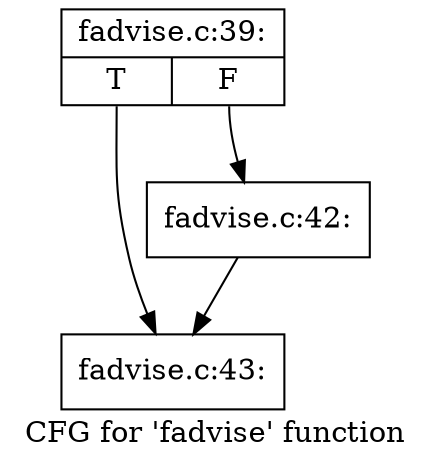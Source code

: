 digraph "CFG for 'fadvise' function" {
	label="CFG for 'fadvise' function";

	Node0xcd87270 [shape=record,label="{fadvise.c:39:|{<s0>T|<s1>F}}"];
	Node0xcd87270:s0 -> Node0xcd8f240;
	Node0xcd87270:s1 -> Node0xcd8f1d0;
	Node0xcd8f1d0 [shape=record,label="{fadvise.c:42:}"];
	Node0xcd8f1d0 -> Node0xcd8f240;
	Node0xcd8f240 [shape=record,label="{fadvise.c:43:}"];
}
